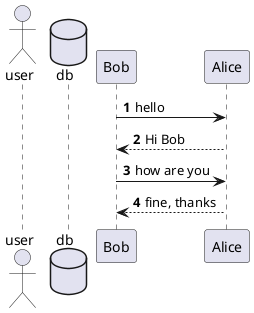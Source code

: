@startuml
autonumber
actor user
database db

Bob -> Alice : hello
Alice --> Bob : Hi Bob
Alice <- Bob : how are you
Alice --> Bob : fine, thanks
@enduml